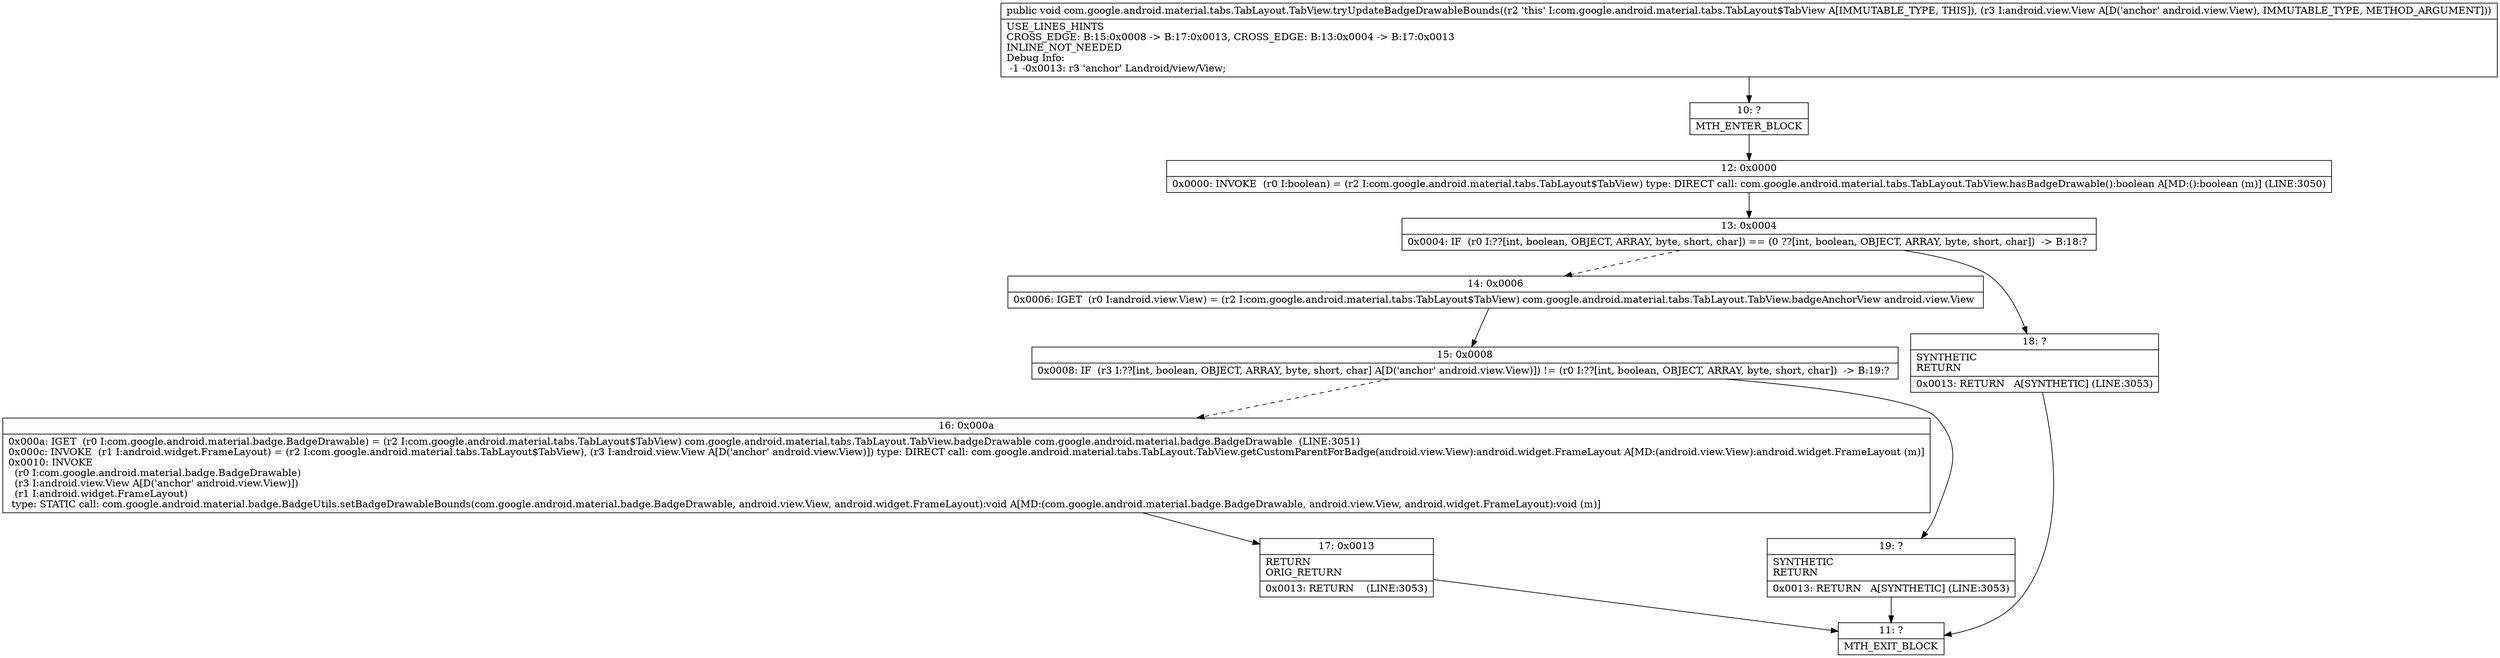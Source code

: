 digraph "CFG forcom.google.android.material.tabs.TabLayout.TabView.tryUpdateBadgeDrawableBounds(Landroid\/view\/View;)V" {
Node_10 [shape=record,label="{10\:\ ?|MTH_ENTER_BLOCK\l}"];
Node_12 [shape=record,label="{12\:\ 0x0000|0x0000: INVOKE  (r0 I:boolean) = (r2 I:com.google.android.material.tabs.TabLayout$TabView) type: DIRECT call: com.google.android.material.tabs.TabLayout.TabView.hasBadgeDrawable():boolean A[MD:():boolean (m)] (LINE:3050)\l}"];
Node_13 [shape=record,label="{13\:\ 0x0004|0x0004: IF  (r0 I:??[int, boolean, OBJECT, ARRAY, byte, short, char]) == (0 ??[int, boolean, OBJECT, ARRAY, byte, short, char])  \-\> B:18:? \l}"];
Node_14 [shape=record,label="{14\:\ 0x0006|0x0006: IGET  (r0 I:android.view.View) = (r2 I:com.google.android.material.tabs.TabLayout$TabView) com.google.android.material.tabs.TabLayout.TabView.badgeAnchorView android.view.View \l}"];
Node_15 [shape=record,label="{15\:\ 0x0008|0x0008: IF  (r3 I:??[int, boolean, OBJECT, ARRAY, byte, short, char] A[D('anchor' android.view.View)]) != (r0 I:??[int, boolean, OBJECT, ARRAY, byte, short, char])  \-\> B:19:? \l}"];
Node_16 [shape=record,label="{16\:\ 0x000a|0x000a: IGET  (r0 I:com.google.android.material.badge.BadgeDrawable) = (r2 I:com.google.android.material.tabs.TabLayout$TabView) com.google.android.material.tabs.TabLayout.TabView.badgeDrawable com.google.android.material.badge.BadgeDrawable  (LINE:3051)\l0x000c: INVOKE  (r1 I:android.widget.FrameLayout) = (r2 I:com.google.android.material.tabs.TabLayout$TabView), (r3 I:android.view.View A[D('anchor' android.view.View)]) type: DIRECT call: com.google.android.material.tabs.TabLayout.TabView.getCustomParentForBadge(android.view.View):android.widget.FrameLayout A[MD:(android.view.View):android.widget.FrameLayout (m)]\l0x0010: INVOKE  \l  (r0 I:com.google.android.material.badge.BadgeDrawable)\l  (r3 I:android.view.View A[D('anchor' android.view.View)])\l  (r1 I:android.widget.FrameLayout)\l type: STATIC call: com.google.android.material.badge.BadgeUtils.setBadgeDrawableBounds(com.google.android.material.badge.BadgeDrawable, android.view.View, android.widget.FrameLayout):void A[MD:(com.google.android.material.badge.BadgeDrawable, android.view.View, android.widget.FrameLayout):void (m)]\l}"];
Node_17 [shape=record,label="{17\:\ 0x0013|RETURN\lORIG_RETURN\l|0x0013: RETURN    (LINE:3053)\l}"];
Node_11 [shape=record,label="{11\:\ ?|MTH_EXIT_BLOCK\l}"];
Node_19 [shape=record,label="{19\:\ ?|SYNTHETIC\lRETURN\l|0x0013: RETURN   A[SYNTHETIC] (LINE:3053)\l}"];
Node_18 [shape=record,label="{18\:\ ?|SYNTHETIC\lRETURN\l|0x0013: RETURN   A[SYNTHETIC] (LINE:3053)\l}"];
MethodNode[shape=record,label="{public void com.google.android.material.tabs.TabLayout.TabView.tryUpdateBadgeDrawableBounds((r2 'this' I:com.google.android.material.tabs.TabLayout$TabView A[IMMUTABLE_TYPE, THIS]), (r3 I:android.view.View A[D('anchor' android.view.View), IMMUTABLE_TYPE, METHOD_ARGUMENT]))  | USE_LINES_HINTS\lCROSS_EDGE: B:15:0x0008 \-\> B:17:0x0013, CROSS_EDGE: B:13:0x0004 \-\> B:17:0x0013\lINLINE_NOT_NEEDED\lDebug Info:\l  \-1 \-0x0013: r3 'anchor' Landroid\/view\/View;\l}"];
MethodNode -> Node_10;Node_10 -> Node_12;
Node_12 -> Node_13;
Node_13 -> Node_14[style=dashed];
Node_13 -> Node_18;
Node_14 -> Node_15;
Node_15 -> Node_16[style=dashed];
Node_15 -> Node_19;
Node_16 -> Node_17;
Node_17 -> Node_11;
Node_19 -> Node_11;
Node_18 -> Node_11;
}


